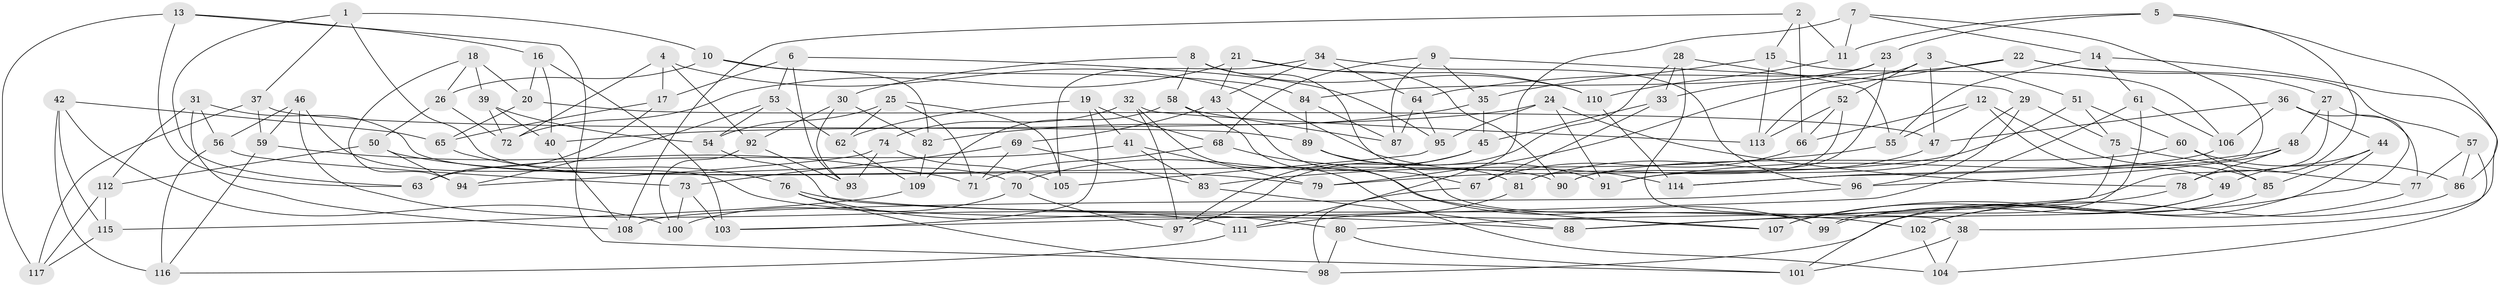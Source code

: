 // coarse degree distribution, {4: 0.5857142857142857, 8: 0.07142857142857142, 3: 0.14285714285714285, 6: 0.014285714285714285, 11: 0.014285714285714285, 5: 0.12857142857142856, 12: 0.014285714285714285, 7: 0.02857142857142857}
// Generated by graph-tools (version 1.1) at 2025/01/03/04/25 22:01:51]
// undirected, 117 vertices, 234 edges
graph export_dot {
graph [start="1"]
  node [color=gray90,style=filled];
  1;
  2;
  3;
  4;
  5;
  6;
  7;
  8;
  9;
  10;
  11;
  12;
  13;
  14;
  15;
  16;
  17;
  18;
  19;
  20;
  21;
  22;
  23;
  24;
  25;
  26;
  27;
  28;
  29;
  30;
  31;
  32;
  33;
  34;
  35;
  36;
  37;
  38;
  39;
  40;
  41;
  42;
  43;
  44;
  45;
  46;
  47;
  48;
  49;
  50;
  51;
  52;
  53;
  54;
  55;
  56;
  57;
  58;
  59;
  60;
  61;
  62;
  63;
  64;
  65;
  66;
  67;
  68;
  69;
  70;
  71;
  72;
  73;
  74;
  75;
  76;
  77;
  78;
  79;
  80;
  81;
  82;
  83;
  84;
  85;
  86;
  87;
  88;
  89;
  90;
  91;
  92;
  93;
  94;
  95;
  96;
  97;
  98;
  99;
  100;
  101;
  102;
  103;
  104;
  105;
  106;
  107;
  108;
  109;
  110;
  111;
  112;
  113;
  114;
  115;
  116;
  117;
  1 -- 37;
  1 -- 10;
  1 -- 63;
  1 -- 70;
  2 -- 108;
  2 -- 15;
  2 -- 66;
  2 -- 11;
  3 -- 47;
  3 -- 79;
  3 -- 52;
  3 -- 51;
  4 -- 114;
  4 -- 17;
  4 -- 72;
  4 -- 92;
  5 -- 23;
  5 -- 78;
  5 -- 11;
  5 -- 86;
  6 -- 53;
  6 -- 93;
  6 -- 17;
  6 -- 95;
  7 -- 111;
  7 -- 14;
  7 -- 11;
  7 -- 114;
  8 -- 110;
  8 -- 81;
  8 -- 58;
  8 -- 30;
  9 -- 35;
  9 -- 68;
  9 -- 87;
  9 -- 29;
  10 -- 82;
  10 -- 84;
  10 -- 26;
  11 -- 110;
  12 -- 55;
  12 -- 49;
  12 -- 66;
  12 -- 85;
  13 -- 16;
  13 -- 63;
  13 -- 117;
  13 -- 101;
  14 -- 61;
  14 -- 55;
  14 -- 38;
  15 -- 113;
  15 -- 35;
  15 -- 106;
  16 -- 40;
  16 -- 20;
  16 -- 103;
  17 -- 65;
  17 -- 63;
  18 -- 20;
  18 -- 26;
  18 -- 39;
  18 -- 94;
  19 -- 103;
  19 -- 62;
  19 -- 68;
  19 -- 41;
  20 -- 65;
  20 -- 47;
  21 -- 110;
  21 -- 90;
  21 -- 72;
  21 -- 43;
  22 -- 113;
  22 -- 64;
  22 -- 57;
  22 -- 27;
  23 -- 84;
  23 -- 33;
  23 -- 90;
  24 -- 78;
  24 -- 40;
  24 -- 91;
  24 -- 95;
  25 -- 54;
  25 -- 71;
  25 -- 105;
  25 -- 62;
  26 -- 50;
  26 -- 72;
  27 -- 80;
  27 -- 48;
  27 -- 88;
  28 -- 97;
  28 -- 38;
  28 -- 55;
  28 -- 33;
  29 -- 75;
  29 -- 91;
  29 -- 96;
  30 -- 82;
  30 -- 93;
  30 -- 92;
  31 -- 90;
  31 -- 112;
  31 -- 56;
  31 -- 108;
  32 -- 113;
  32 -- 97;
  32 -- 104;
  32 -- 74;
  33 -- 67;
  33 -- 45;
  34 -- 43;
  34 -- 96;
  34 -- 105;
  34 -- 64;
  35 -- 82;
  35 -- 45;
  36 -- 106;
  36 -- 44;
  36 -- 47;
  36 -- 77;
  37 -- 117;
  37 -- 89;
  37 -- 59;
  38 -- 101;
  38 -- 104;
  39 -- 54;
  39 -- 72;
  39 -- 40;
  40 -- 108;
  41 -- 83;
  41 -- 63;
  41 -- 79;
  42 -- 116;
  42 -- 100;
  42 -- 65;
  42 -- 115;
  43 -- 69;
  43 -- 67;
  44 -- 102;
  44 -- 49;
  44 -- 85;
  45 -- 70;
  45 -- 97;
  46 -- 88;
  46 -- 56;
  46 -- 59;
  46 -- 111;
  47 -- 81;
  48 -- 78;
  48 -- 91;
  48 -- 96;
  49 -- 101;
  49 -- 99;
  50 -- 112;
  50 -- 79;
  50 -- 94;
  51 -- 75;
  51 -- 79;
  51 -- 60;
  52 -- 113;
  52 -- 66;
  52 -- 81;
  53 -- 94;
  53 -- 54;
  53 -- 62;
  54 -- 107;
  55 -- 83;
  56 -- 73;
  56 -- 116;
  57 -- 86;
  57 -- 104;
  57 -- 77;
  58 -- 109;
  58 -- 87;
  58 -- 107;
  59 -- 116;
  59 -- 71;
  60 -- 85;
  60 -- 90;
  60 -- 86;
  61 -- 99;
  61 -- 106;
  61 -- 103;
  62 -- 109;
  64 -- 95;
  64 -- 87;
  65 -- 76;
  66 -- 67;
  67 -- 98;
  68 -- 99;
  68 -- 71;
  69 -- 83;
  69 -- 73;
  69 -- 71;
  70 -- 100;
  70 -- 97;
  73 -- 100;
  73 -- 103;
  74 -- 94;
  74 -- 93;
  74 -- 105;
  75 -- 77;
  75 -- 88;
  76 -- 80;
  76 -- 102;
  76 -- 98;
  77 -- 107;
  78 -- 107;
  80 -- 101;
  80 -- 98;
  81 -- 111;
  82 -- 109;
  83 -- 88;
  84 -- 89;
  84 -- 87;
  85 -- 98;
  86 -- 102;
  89 -- 91;
  89 -- 99;
  92 -- 93;
  92 -- 100;
  95 -- 105;
  96 -- 108;
  102 -- 104;
  106 -- 114;
  109 -- 115;
  110 -- 114;
  111 -- 116;
  112 -- 117;
  112 -- 115;
  115 -- 117;
}
